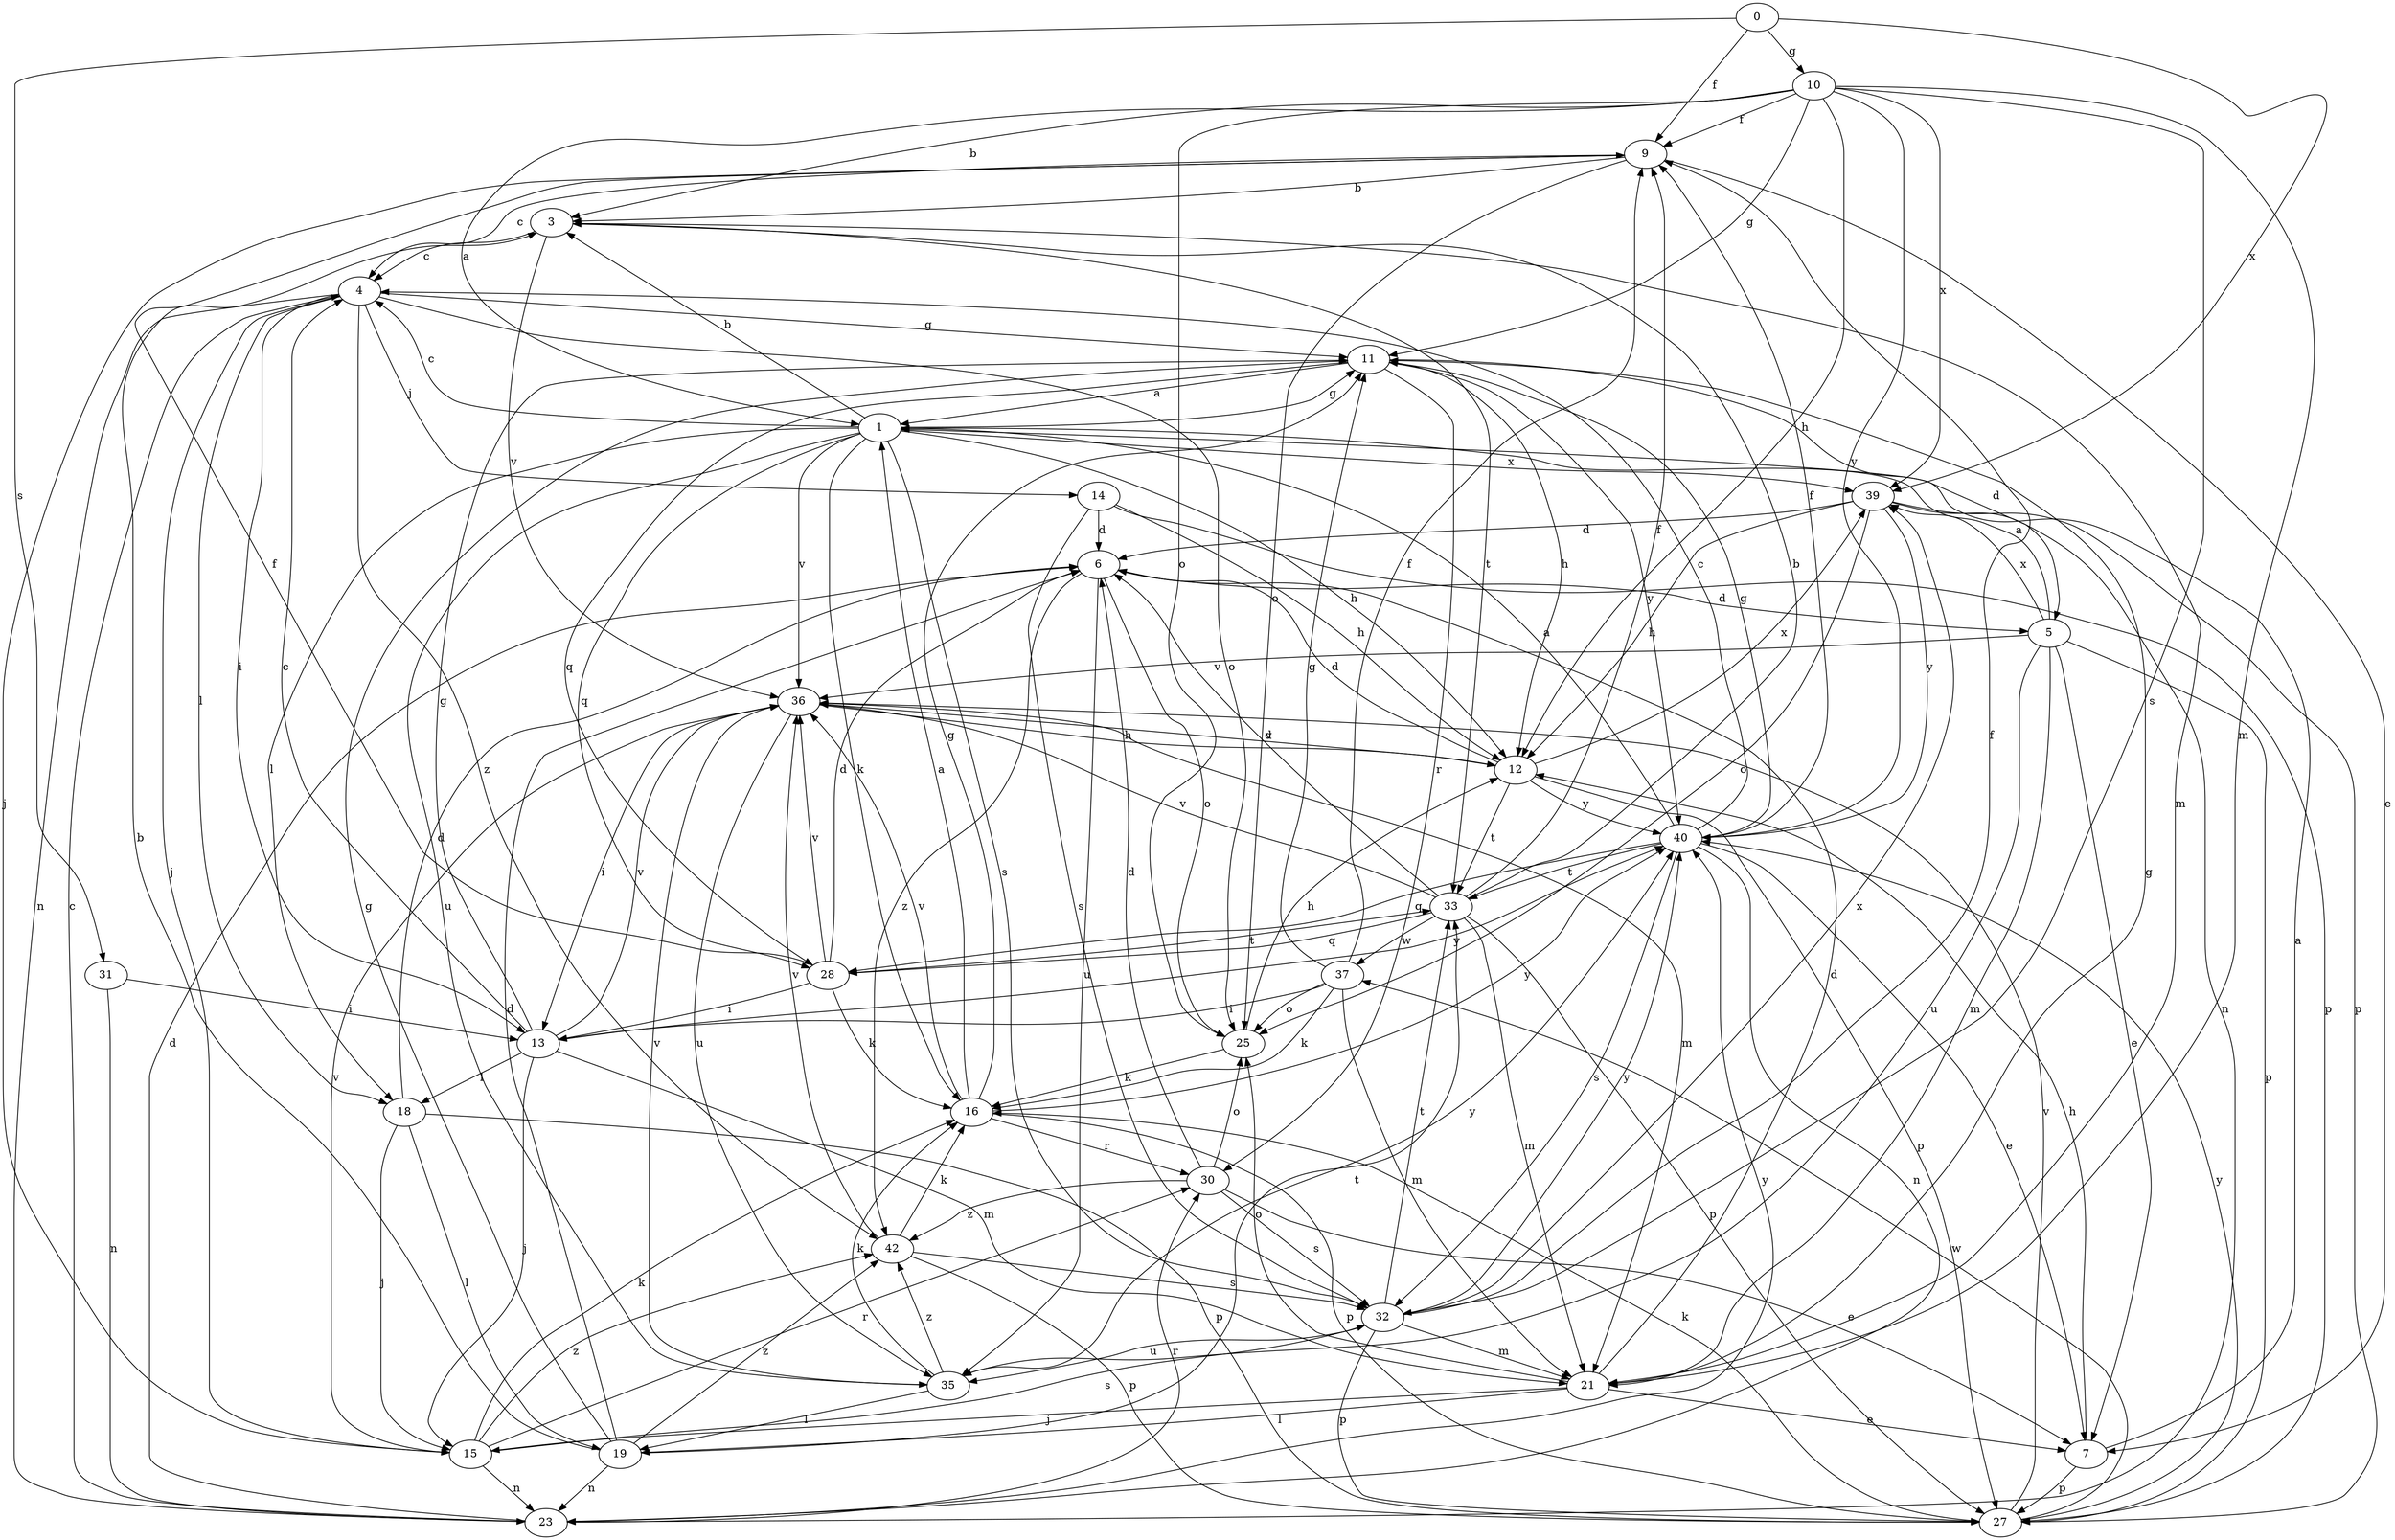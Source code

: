 strict digraph  {
0;
1;
3;
4;
5;
6;
7;
9;
10;
11;
12;
13;
14;
15;
16;
18;
19;
21;
23;
25;
27;
28;
30;
31;
32;
33;
35;
36;
37;
39;
40;
42;
0 -> 9  [label=f];
0 -> 10  [label=g];
0 -> 31  [label=s];
0 -> 39  [label=x];
1 -> 3  [label=b];
1 -> 4  [label=c];
1 -> 11  [label=g];
1 -> 12  [label=h];
1 -> 16  [label=k];
1 -> 18  [label=l];
1 -> 28  [label=q];
1 -> 32  [label=s];
1 -> 35  [label=u];
1 -> 36  [label=v];
1 -> 39  [label=x];
3 -> 4  [label=c];
3 -> 21  [label=m];
3 -> 33  [label=t];
3 -> 36  [label=v];
4 -> 11  [label=g];
4 -> 13  [label=i];
4 -> 14  [label=j];
4 -> 15  [label=j];
4 -> 18  [label=l];
4 -> 23  [label=n];
4 -> 25  [label=o];
4 -> 42  [label=z];
5 -> 1  [label=a];
5 -> 7  [label=e];
5 -> 21  [label=m];
5 -> 27  [label=p];
5 -> 35  [label=u];
5 -> 36  [label=v];
5 -> 39  [label=x];
6 -> 5  [label=d];
6 -> 25  [label=o];
6 -> 35  [label=u];
6 -> 42  [label=z];
7 -> 1  [label=a];
7 -> 12  [label=h];
7 -> 27  [label=p];
9 -> 3  [label=b];
9 -> 4  [label=c];
9 -> 7  [label=e];
9 -> 15  [label=j];
9 -> 25  [label=o];
10 -> 1  [label=a];
10 -> 3  [label=b];
10 -> 9  [label=f];
10 -> 11  [label=g];
10 -> 12  [label=h];
10 -> 21  [label=m];
10 -> 25  [label=o];
10 -> 32  [label=s];
10 -> 39  [label=x];
10 -> 40  [label=y];
11 -> 1  [label=a];
11 -> 5  [label=d];
11 -> 12  [label=h];
11 -> 28  [label=q];
11 -> 30  [label=r];
11 -> 40  [label=y];
12 -> 6  [label=d];
12 -> 27  [label=p];
12 -> 33  [label=t];
12 -> 36  [label=v];
12 -> 39  [label=x];
12 -> 40  [label=y];
13 -> 4  [label=c];
13 -> 11  [label=g];
13 -> 15  [label=j];
13 -> 18  [label=l];
13 -> 21  [label=m];
13 -> 36  [label=v];
13 -> 40  [label=y];
14 -> 6  [label=d];
14 -> 12  [label=h];
14 -> 27  [label=p];
14 -> 32  [label=s];
15 -> 16  [label=k];
15 -> 23  [label=n];
15 -> 30  [label=r];
15 -> 32  [label=s];
15 -> 36  [label=v];
15 -> 42  [label=z];
16 -> 1  [label=a];
16 -> 11  [label=g];
16 -> 27  [label=p];
16 -> 30  [label=r];
16 -> 36  [label=v];
16 -> 40  [label=y];
18 -> 6  [label=d];
18 -> 15  [label=j];
18 -> 19  [label=l];
18 -> 27  [label=p];
19 -> 3  [label=b];
19 -> 6  [label=d];
19 -> 11  [label=g];
19 -> 23  [label=n];
19 -> 33  [label=t];
19 -> 42  [label=z];
21 -> 6  [label=d];
21 -> 7  [label=e];
21 -> 11  [label=g];
21 -> 15  [label=j];
21 -> 19  [label=l];
21 -> 25  [label=o];
23 -> 4  [label=c];
23 -> 6  [label=d];
23 -> 30  [label=r];
23 -> 40  [label=y];
25 -> 12  [label=h];
25 -> 16  [label=k];
27 -> 16  [label=k];
27 -> 36  [label=v];
27 -> 37  [label=w];
27 -> 40  [label=y];
28 -> 6  [label=d];
28 -> 9  [label=f];
28 -> 13  [label=i];
28 -> 16  [label=k];
28 -> 33  [label=t];
28 -> 36  [label=v];
30 -> 6  [label=d];
30 -> 7  [label=e];
30 -> 25  [label=o];
30 -> 32  [label=s];
30 -> 42  [label=z];
31 -> 13  [label=i];
31 -> 23  [label=n];
32 -> 9  [label=f];
32 -> 21  [label=m];
32 -> 27  [label=p];
32 -> 33  [label=t];
32 -> 35  [label=u];
32 -> 39  [label=x];
32 -> 40  [label=y];
33 -> 3  [label=b];
33 -> 6  [label=d];
33 -> 9  [label=f];
33 -> 21  [label=m];
33 -> 27  [label=p];
33 -> 28  [label=q];
33 -> 36  [label=v];
33 -> 37  [label=w];
35 -> 16  [label=k];
35 -> 19  [label=l];
35 -> 36  [label=v];
35 -> 40  [label=y];
35 -> 42  [label=z];
36 -> 12  [label=h];
36 -> 13  [label=i];
36 -> 21  [label=m];
36 -> 35  [label=u];
37 -> 9  [label=f];
37 -> 11  [label=g];
37 -> 13  [label=i];
37 -> 16  [label=k];
37 -> 21  [label=m];
37 -> 25  [label=o];
39 -> 6  [label=d];
39 -> 12  [label=h];
39 -> 23  [label=n];
39 -> 25  [label=o];
39 -> 27  [label=p];
39 -> 40  [label=y];
40 -> 1  [label=a];
40 -> 4  [label=c];
40 -> 7  [label=e];
40 -> 9  [label=f];
40 -> 11  [label=g];
40 -> 23  [label=n];
40 -> 28  [label=q];
40 -> 32  [label=s];
40 -> 33  [label=t];
42 -> 16  [label=k];
42 -> 27  [label=p];
42 -> 32  [label=s];
42 -> 36  [label=v];
}
